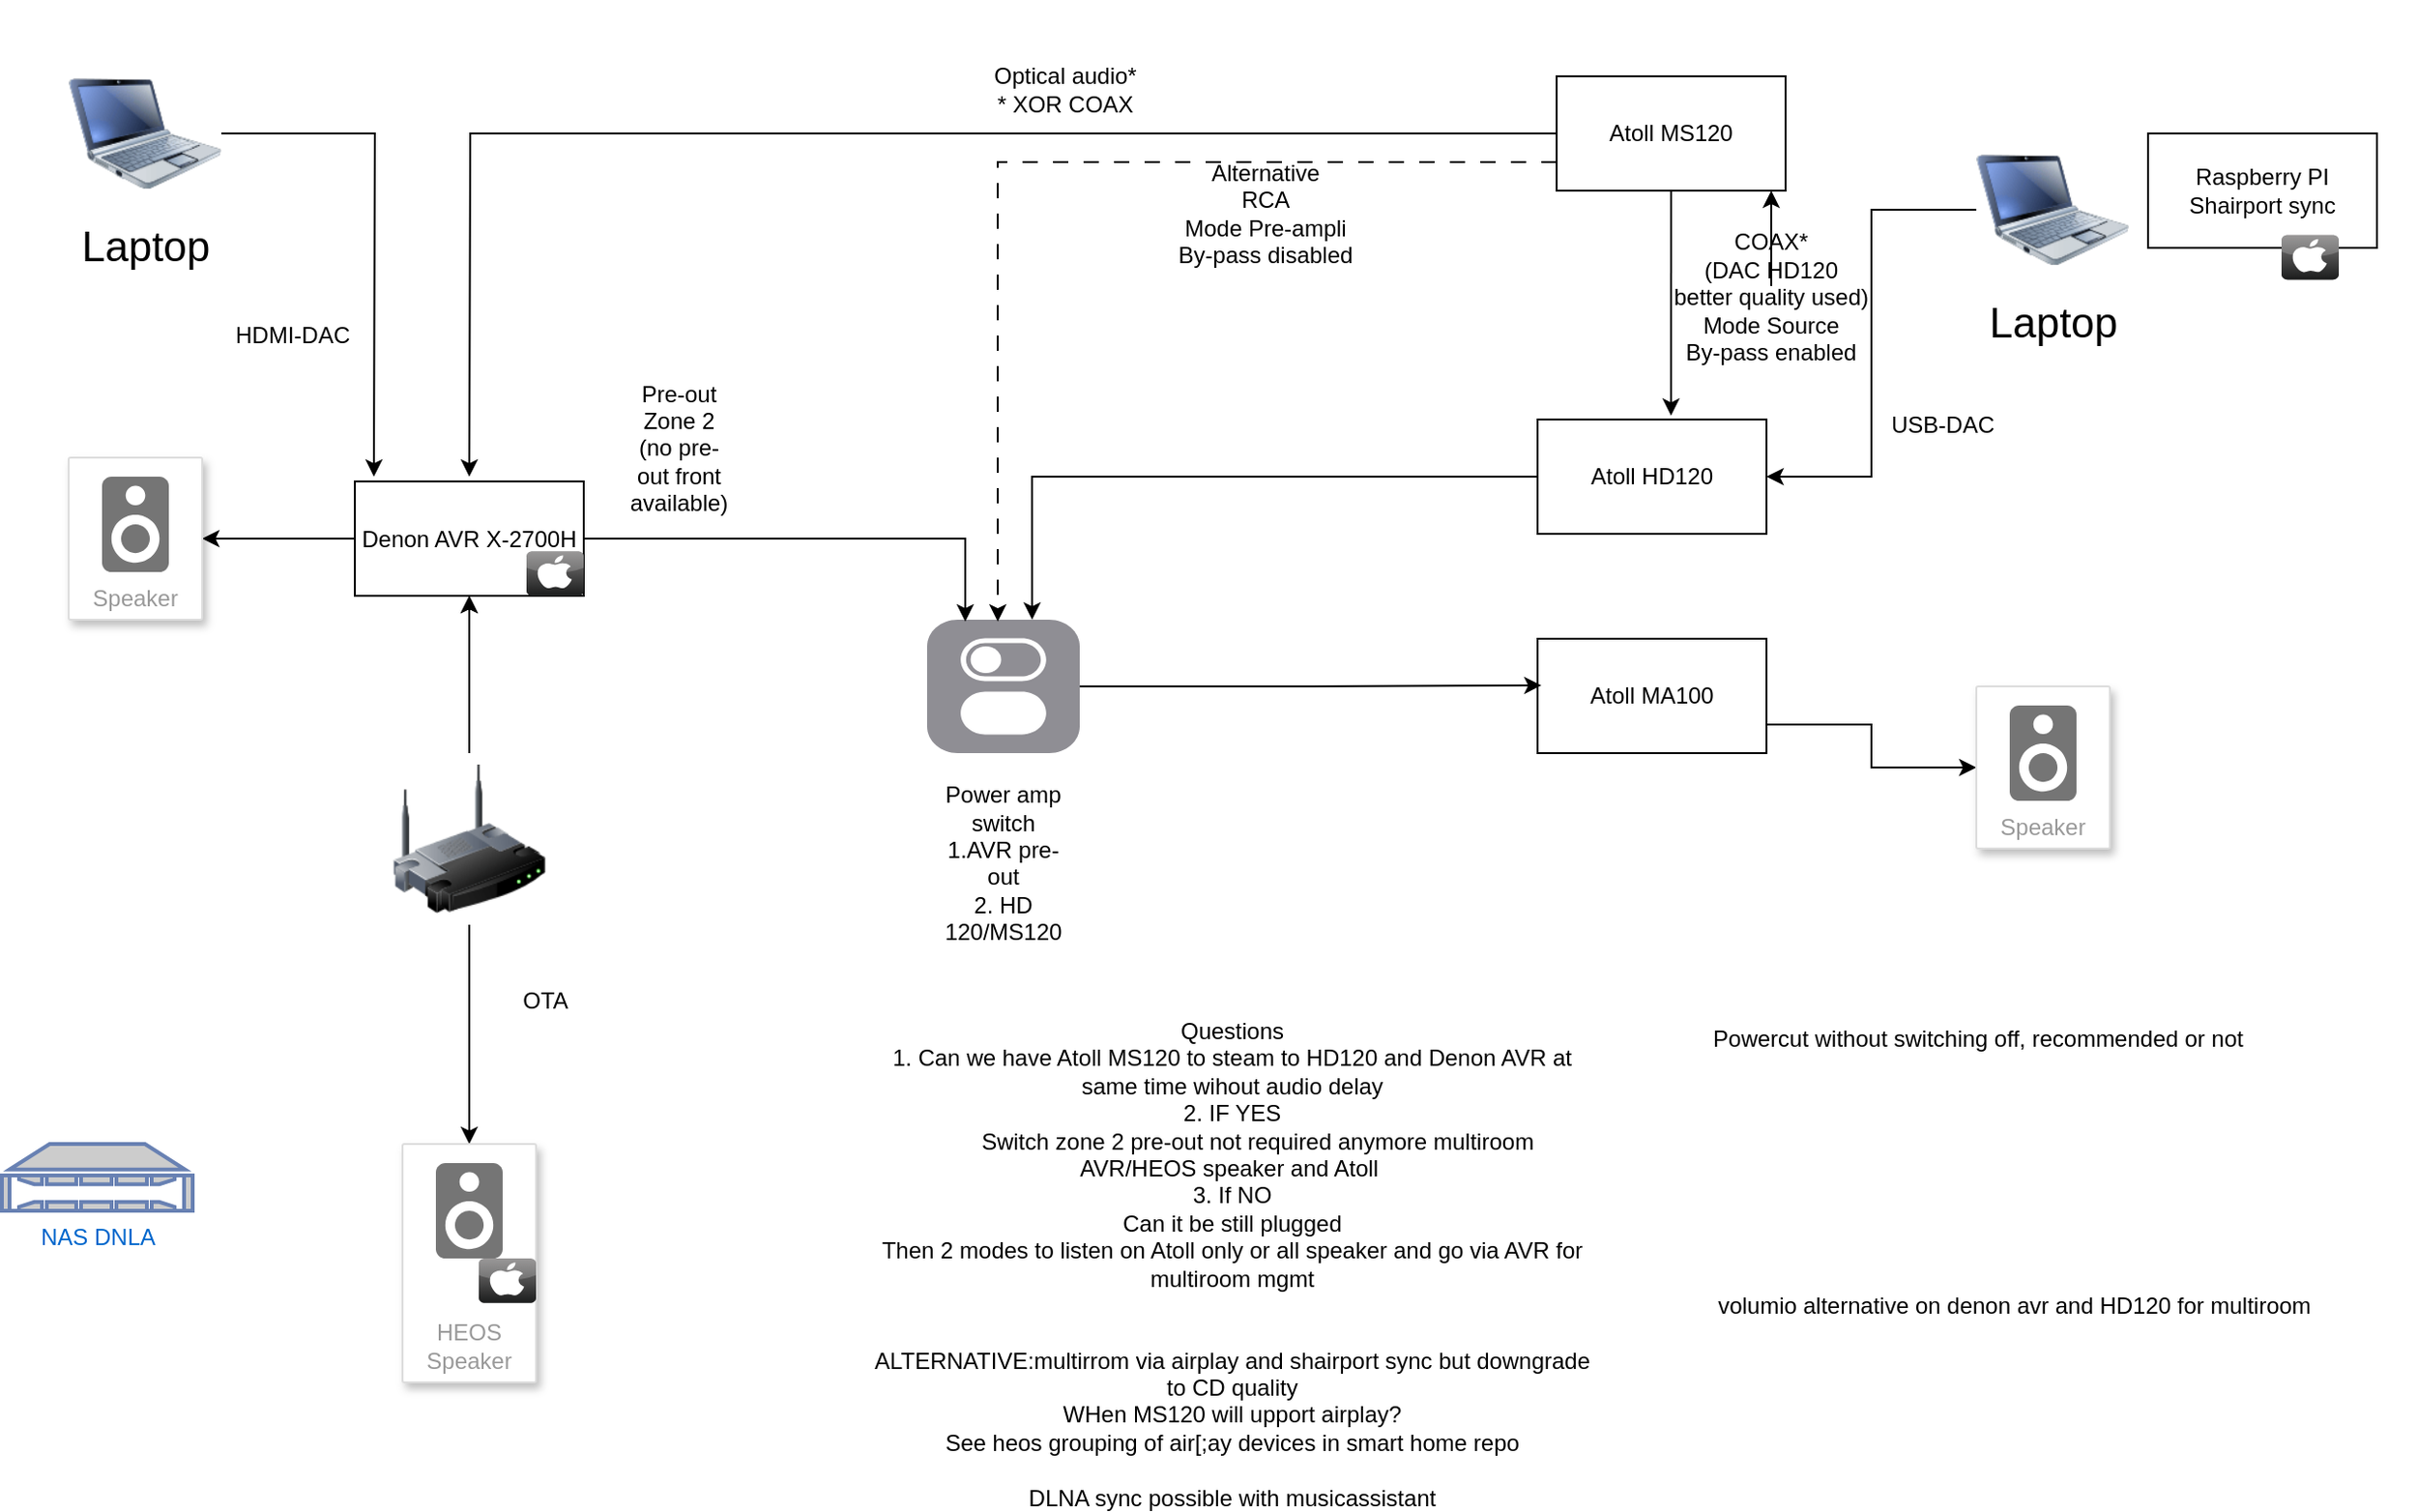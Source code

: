 <mxfile version="24.2.1" type="github">
  <diagram name="Page-1" id="55a83fd1-7818-8e21-69c5-c3457e3827bb">
    <mxGraphModel dx="1364" dy="1645" grid="1" gridSize="10" guides="1" tooltips="1" connect="1" arrows="1" fold="1" page="1" pageScale="1" pageWidth="1100" pageHeight="850" background="none" math="0" shadow="0">
      <root>
        <mxCell id="0" />
        <mxCell id="1" parent="0" />
        <mxCell id="8pc91POuvLo0UFGLa7Yu-41" value="&lt;div&gt;Raspberry PI&lt;/div&gt;&lt;div&gt;Shairport sync&lt;br&gt;&lt;/div&gt;" style="rounded=0;whiteSpace=wrap;html=1;" vertex="1" parent="1">
          <mxGeometry x="1130" y="-120" width="120" height="60" as="geometry" />
        </mxCell>
        <mxCell id="8pc91POuvLo0UFGLa7Yu-25" style="edgeStyle=orthogonalEdgeStyle;rounded=0;orthogonalLoop=1;jettySize=auto;html=1;" edge="1" parent="1" source="69ecfefc5c41e42c-1" target="8pc91POuvLo0UFGLa7Yu-21">
          <mxGeometry relative="1" as="geometry" />
        </mxCell>
        <mxCell id="8pc91POuvLo0UFGLa7Yu-26" value="" style="edgeStyle=orthogonalEdgeStyle;rounded=0;orthogonalLoop=1;jettySize=auto;html=1;" edge="1" parent="1" source="69ecfefc5c41e42c-1" target="8pc91POuvLo0UFGLa7Yu-3">
          <mxGeometry relative="1" as="geometry" />
        </mxCell>
        <mxCell id="8pc91POuvLo0UFGLa7Yu-27" value="" style="edgeStyle=orthogonalEdgeStyle;rounded=0;orthogonalLoop=1;jettySize=auto;html=1;" edge="1" parent="1" source="69ecfefc5c41e42c-1" target="8pc91POuvLo0UFGLa7Yu-3">
          <mxGeometry relative="1" as="geometry" />
        </mxCell>
        <mxCell id="69ecfefc5c41e42c-1" value="" style="image;html=1;labelBackgroundColor=#ffffff;image=img/lib/clip_art/networking/Wireless_Router_128x128.png;rounded=1;shadow=0;comic=0;strokeWidth=2;fontSize=22" parent="1" vertex="1">
          <mxGeometry x="210" y="205" width="80" height="90" as="geometry" />
        </mxCell>
        <mxCell id="8pc91POuvLo0UFGLa7Yu-18" style="edgeStyle=orthogonalEdgeStyle;rounded=0;orthogonalLoop=1;jettySize=auto;html=1;entryX=1;entryY=0.5;entryDx=0;entryDy=0;" edge="1" parent="1" source="69ecfefc5c41e42c-9" target="8pc91POuvLo0UFGLa7Yu-5">
          <mxGeometry relative="1" as="geometry" />
        </mxCell>
        <mxCell id="69ecfefc5c41e42c-9" value="Laptop" style="image;html=1;labelBackgroundColor=#ffffff;image=img/lib/clip_art/computers/Netbook_128x128.png;rounded=1;shadow=0;comic=0;strokeColor=#000000;strokeWidth=2;fillColor=#FFFFFF;fontSize=22;fontColor=#000000;" parent="1" vertex="1">
          <mxGeometry x="1040" y="-120" width="80" height="80" as="geometry" />
        </mxCell>
        <mxCell id="8pc91POuvLo0UFGLa7Yu-8" style="edgeStyle=orthogonalEdgeStyle;rounded=0;orthogonalLoop=1;jettySize=auto;html=1;" edge="1" parent="1" source="8pc91POuvLo0UFGLa7Yu-3" target="8pc91POuvLo0UFGLa7Yu-6">
          <mxGeometry relative="1" as="geometry" />
        </mxCell>
        <mxCell id="8pc91POuvLo0UFGLa7Yu-3" value="Denon AVR X-2700H" style="rounded=0;whiteSpace=wrap;html=1;" vertex="1" parent="1">
          <mxGeometry x="190" y="62.5" width="120" height="60" as="geometry" />
        </mxCell>
        <mxCell id="8pc91POuvLo0UFGLa7Yu-11" style="edgeStyle=orthogonalEdgeStyle;rounded=0;orthogonalLoop=1;jettySize=auto;html=1;exitX=1;exitY=0.75;exitDx=0;exitDy=0;entryX=0;entryY=0.5;entryDx=0;entryDy=0;" edge="1" parent="1" source="8pc91POuvLo0UFGLa7Yu-4" target="8pc91POuvLo0UFGLa7Yu-9">
          <mxGeometry relative="1" as="geometry" />
        </mxCell>
        <mxCell id="8pc91POuvLo0UFGLa7Yu-4" value="Atoll MA100" style="rounded=0;whiteSpace=wrap;html=1;" vertex="1" parent="1">
          <mxGeometry x="810" y="145" width="120" height="60" as="geometry" />
        </mxCell>
        <mxCell id="8pc91POuvLo0UFGLa7Yu-5" value="Atoll HD120" style="rounded=0;whiteSpace=wrap;html=1;" vertex="1" parent="1">
          <mxGeometry x="810" y="30" width="120" height="60" as="geometry" />
        </mxCell>
        <mxCell id="8pc91POuvLo0UFGLa7Yu-6" value="Speaker" style="strokeColor=#dddddd;shadow=1;strokeWidth=1;rounded=1;absoluteArcSize=1;arcSize=2;labelPosition=center;verticalLabelPosition=middle;align=center;verticalAlign=bottom;spacingLeft=0;fontColor=#999999;fontSize=12;whiteSpace=wrap;spacingBottom=2;html=1;" vertex="1" parent="1">
          <mxGeometry x="40" y="50" width="70" height="85" as="geometry" />
        </mxCell>
        <mxCell id="8pc91POuvLo0UFGLa7Yu-7" value="" style="sketch=0;dashed=0;connectable=0;html=1;fillColor=#757575;strokeColor=none;shape=mxgraph.gcp2.speaker;part=1;" vertex="1" parent="8pc91POuvLo0UFGLa7Yu-6">
          <mxGeometry x="0.5" width="35" height="50" relative="1" as="geometry">
            <mxPoint x="-17.5" y="10" as="offset" />
          </mxGeometry>
        </mxCell>
        <mxCell id="8pc91POuvLo0UFGLa7Yu-9" value="Speaker" style="strokeColor=#dddddd;shadow=1;strokeWidth=1;rounded=1;absoluteArcSize=1;arcSize=2;labelPosition=center;verticalLabelPosition=middle;align=center;verticalAlign=bottom;spacingLeft=0;fontColor=#999999;fontSize=12;whiteSpace=wrap;spacingBottom=2;html=1;" vertex="1" parent="1">
          <mxGeometry x="1040" y="170" width="70" height="85" as="geometry" />
        </mxCell>
        <mxCell id="8pc91POuvLo0UFGLa7Yu-10" value="" style="sketch=0;dashed=0;connectable=0;html=1;fillColor=#757575;strokeColor=none;shape=mxgraph.gcp2.speaker;part=1;" vertex="1" parent="8pc91POuvLo0UFGLa7Yu-9">
          <mxGeometry x="0.5" width="35" height="50" relative="1" as="geometry">
            <mxPoint x="-17.5" y="10" as="offset" />
          </mxGeometry>
        </mxCell>
        <mxCell id="8pc91POuvLo0UFGLa7Yu-13" value="" style="html=1;strokeWidth=1;shadow=0;dashed=0;shape=mxgraph.ios7.misc.switch;fillColor=#8F8E94;strokeColor=none;buttonText=;strokeColor2=#222222;fontColor=#222222;fontSize=8;verticalLabelPosition=bottom;verticalAlign=top;align=center;sketch=0;" vertex="1" parent="1">
          <mxGeometry x="490" y="135" width="80" height="70" as="geometry" />
        </mxCell>
        <mxCell id="8pc91POuvLo0UFGLa7Yu-15" style="edgeStyle=orthogonalEdgeStyle;rounded=0;orthogonalLoop=1;jettySize=auto;html=1;entryX=0.688;entryY=0;entryDx=0;entryDy=0;entryPerimeter=0;" edge="1" parent="1" source="8pc91POuvLo0UFGLa7Yu-5" target="8pc91POuvLo0UFGLa7Yu-13">
          <mxGeometry relative="1" as="geometry" />
        </mxCell>
        <mxCell id="8pc91POuvLo0UFGLa7Yu-16" style="edgeStyle=orthogonalEdgeStyle;rounded=0;orthogonalLoop=1;jettySize=auto;html=1;entryX=0.017;entryY=0.408;entryDx=0;entryDy=0;entryPerimeter=0;" edge="1" parent="1" source="8pc91POuvLo0UFGLa7Yu-13" target="8pc91POuvLo0UFGLa7Yu-4">
          <mxGeometry relative="1" as="geometry" />
        </mxCell>
        <mxCell id="8pc91POuvLo0UFGLa7Yu-17" style="edgeStyle=orthogonalEdgeStyle;rounded=0;orthogonalLoop=1;jettySize=auto;html=1;exitX=1;exitY=0.5;exitDx=0;exitDy=0;entryX=0.25;entryY=0.014;entryDx=0;entryDy=0;entryPerimeter=0;" edge="1" parent="1" source="8pc91POuvLo0UFGLa7Yu-3" target="8pc91POuvLo0UFGLa7Yu-13">
          <mxGeometry relative="1" as="geometry" />
        </mxCell>
        <mxCell id="8pc91POuvLo0UFGLa7Yu-21" value="HEOS Speaker" style="strokeColor=#dddddd;shadow=1;strokeWidth=1;rounded=1;absoluteArcSize=1;arcSize=2;labelPosition=center;verticalLabelPosition=middle;align=center;verticalAlign=bottom;spacingLeft=0;fontColor=#999999;fontSize=12;whiteSpace=wrap;spacingBottom=2;html=1;" vertex="1" parent="1">
          <mxGeometry x="215" y="410" width="70" height="125" as="geometry" />
        </mxCell>
        <mxCell id="8pc91POuvLo0UFGLa7Yu-22" value="" style="sketch=0;dashed=0;connectable=0;html=1;fillColor=#757575;strokeColor=none;shape=mxgraph.gcp2.speaker;part=1;" vertex="1" parent="8pc91POuvLo0UFGLa7Yu-21">
          <mxGeometry x="0.5" width="35" height="50" relative="1" as="geometry">
            <mxPoint x="-17.5" y="10" as="offset" />
          </mxGeometry>
        </mxCell>
        <mxCell id="8pc91POuvLo0UFGLa7Yu-38" value="" style="dashed=0;outlineConnect=0;html=1;align=center;labelPosition=center;verticalLabelPosition=bottom;verticalAlign=top;shape=mxgraph.webicons.apple;fillColor=#807E7E;gradientColor=#1B1C1C" vertex="1" parent="8pc91POuvLo0UFGLa7Yu-21">
          <mxGeometry x="40" y="60" width="30" height="23.4" as="geometry" />
        </mxCell>
        <mxCell id="8pc91POuvLo0UFGLa7Yu-29" style="edgeStyle=orthogonalEdgeStyle;rounded=0;orthogonalLoop=1;jettySize=auto;html=1;exitX=0;exitY=0.5;exitDx=0;exitDy=0;" edge="1" parent="1" source="8pc91POuvLo0UFGLa7Yu-30">
          <mxGeometry relative="1" as="geometry">
            <mxPoint x="250" y="60" as="targetPoint" />
            <mxPoint x="250" y="-60" as="sourcePoint" />
          </mxGeometry>
        </mxCell>
        <mxCell id="8pc91POuvLo0UFGLa7Yu-30" value="Atoll MS120" style="rounded=0;whiteSpace=wrap;html=1;" vertex="1" parent="1">
          <mxGeometry x="820" y="-150" width="120" height="60" as="geometry" />
        </mxCell>
        <mxCell id="8pc91POuvLo0UFGLa7Yu-31" style="edgeStyle=orthogonalEdgeStyle;rounded=0;orthogonalLoop=1;jettySize=auto;html=1;exitX=0.5;exitY=1;exitDx=0;exitDy=0;entryX=0.583;entryY=-0.033;entryDx=0;entryDy=0;entryPerimeter=0;" edge="1" parent="1" source="8pc91POuvLo0UFGLa7Yu-30" target="8pc91POuvLo0UFGLa7Yu-5">
          <mxGeometry relative="1" as="geometry" />
        </mxCell>
        <mxCell id="8pc91POuvLo0UFGLa7Yu-37" value="" style="dashed=0;outlineConnect=0;html=1;align=center;labelPosition=center;verticalLabelPosition=bottom;verticalAlign=top;shape=mxgraph.webicons.apple;fillColor=#807E7E;gradientColor=#1B1C1C" vertex="1" parent="1">
          <mxGeometry x="280" y="99.1" width="30" height="23.4" as="geometry" />
        </mxCell>
        <mxCell id="8pc91POuvLo0UFGLa7Yu-39" value="" style="dashed=0;outlineConnect=0;html=1;align=center;labelPosition=center;verticalLabelPosition=bottom;verticalAlign=top;shape=mxgraph.webicons.apple;fillColor=#807E7E;gradientColor=#1B1C1C" vertex="1" parent="1">
          <mxGeometry x="1200" y="-66.7" width="30" height="23.4" as="geometry" />
        </mxCell>
        <mxCell id="8pc91POuvLo0UFGLa7Yu-40" value="" style="shape=image;html=1;verticalAlign=top;verticalLabelPosition=bottom;labelBackgroundColor=#ffffff;imageAspect=0;aspect=fixed;image=https://cdn1.iconfinder.com/data/icons/fruit-136/64/Fruit_iconfree_Filled_Outline_raspberry-healthy-organic-food-fruit_icon-128.png" vertex="1" parent="1">
          <mxGeometry x="1220" y="-80" width="50" height="50" as="geometry" />
        </mxCell>
        <mxCell id="8pc91POuvLo0UFGLa7Yu-43" value="Pre-out Zone 2 (no pre-out front available)" style="text;strokeColor=none;align=center;fillColor=none;html=1;verticalAlign=middle;whiteSpace=wrap;rounded=0;" vertex="1" parent="1">
          <mxGeometry x="330" y="30.0" width="60" height="30" as="geometry" />
        </mxCell>
        <mxCell id="8pc91POuvLo0UFGLa7Yu-67" value="" style="edgeStyle=orthogonalEdgeStyle;rounded=0;orthogonalLoop=1;jettySize=auto;html=1;" edge="1" parent="1" source="8pc91POuvLo0UFGLa7Yu-44" target="8pc91POuvLo0UFGLa7Yu-57">
          <mxGeometry relative="1" as="geometry" />
        </mxCell>
        <mxCell id="8pc91POuvLo0UFGLa7Yu-44" value="&lt;div&gt;COAX*&lt;/div&gt;&lt;div&gt;(DAC HD120 better quality used)&lt;/div&gt;&lt;div&gt;Mode Source&lt;/div&gt;&lt;div&gt;By-pass enabled&lt;br&gt;&lt;/div&gt;&lt;div&gt;&lt;br&gt;&lt;/div&gt;" style="text;strokeColor=none;align=center;fillColor=none;html=1;verticalAlign=middle;whiteSpace=wrap;rounded=0;" vertex="1" parent="1">
          <mxGeometry x="880" y="-40.0" width="105" height="26.7" as="geometry" />
        </mxCell>
        <mxCell id="8pc91POuvLo0UFGLa7Yu-48" value="&lt;div&gt;Alternative&lt;/div&gt;&lt;div&gt;RCA&lt;br&gt;&lt;/div&gt;&lt;div&gt;Mode Pre-ampli&lt;/div&gt;&lt;div&gt;By-pass disabled&lt;br&gt;&lt;/div&gt;" style="text;strokeColor=none;align=center;fillColor=none;html=1;verticalAlign=middle;whiteSpace=wrap;rounded=0;" vertex="1" parent="1">
          <mxGeometry x="615" y="-116.7" width="105" height="76.7" as="geometry" />
        </mxCell>
        <mxCell id="8pc91POuvLo0UFGLa7Yu-50" value="&lt;div&gt;Optical audio*&lt;/div&gt;&lt;div&gt;* XOR COAX&lt;br&gt;&lt;/div&gt;" style="text;strokeColor=none;align=center;fillColor=none;html=1;verticalAlign=middle;whiteSpace=wrap;rounded=0;" vertex="1" parent="1">
          <mxGeometry x="510" y="-190" width="105" height="93.4" as="geometry" />
        </mxCell>
        <mxCell id="8pc91POuvLo0UFGLa7Yu-52" value="&lt;div&gt;Power amp switch&lt;/div&gt;&lt;div&gt;1.AVR pre-out&lt;/div&gt;&lt;div&gt;2. HD 120/MS120&lt;/div&gt;&lt;div&gt;&lt;br&gt;&lt;/div&gt;" style="text;strokeColor=none;align=center;fillColor=none;html=1;verticalAlign=middle;whiteSpace=wrap;rounded=0;" vertex="1" parent="1">
          <mxGeometry x="500" y="255" width="60" height="30" as="geometry" />
        </mxCell>
        <mxCell id="8pc91POuvLo0UFGLa7Yu-55" style="edgeStyle=orthogonalEdgeStyle;rounded=0;orthogonalLoop=1;jettySize=auto;html=1;exitX=0;exitY=0.75;exitDx=0;exitDy=0;entryX=0.463;entryY=0.014;entryDx=0;entryDy=0;entryPerimeter=0;dashed=1;dashPattern=8 8;" edge="1" parent="1" source="8pc91POuvLo0UFGLa7Yu-30" target="8pc91POuvLo0UFGLa7Yu-13">
          <mxGeometry relative="1" as="geometry">
            <mxPoint x="520" y="140" as="targetPoint" />
          </mxGeometry>
        </mxCell>
        <mxCell id="8pc91POuvLo0UFGLa7Yu-56" value="" style="shape=image;html=1;verticalAlign=top;verticalLabelPosition=bottom;labelBackgroundColor=#ffffff;imageAspect=0;aspect=fixed;image=https://cdn4.iconfinder.com/data/icons/social-media-and-logos-11/32/Logo_Spotify-128.png" vertex="1" parent="1">
          <mxGeometry x="310" y="99.1" width="30" height="30" as="geometry" />
        </mxCell>
        <mxCell id="8pc91POuvLo0UFGLa7Yu-57" value="" style="shape=image;html=1;verticalAlign=top;verticalLabelPosition=bottom;labelBackgroundColor=#ffffff;imageAspect=0;aspect=fixed;image=https://cdn4.iconfinder.com/data/icons/social-media-and-logos-11/32/Logo_Spotify-128.png" vertex="1" parent="1">
          <mxGeometry x="917.5" y="-120" width="30" height="30" as="geometry" />
        </mxCell>
        <mxCell id="8pc91POuvLo0UFGLa7Yu-58" value="&lt;div&gt;Questions&lt;/div&gt;&lt;div&gt;1. Can we have Atoll MS120 to steam to HD120 and Denon AVR at same time wihout audio delay&lt;/div&gt;&lt;div&gt;2. IF YES&lt;/div&gt;&lt;div&gt;&lt;span style=&quot;white-space: pre;&quot;&gt;&#x9;&lt;/span&gt;Switch zone 2 pre-out not required anymore multiroom AVR/HEOS speaker and Atoll&amp;nbsp;&lt;/div&gt;&lt;div&gt;3. If NO&lt;/div&gt;&lt;div&gt;Can it be still plugged&lt;/div&gt;&lt;div&gt;Then 2 modes to listen on Atoll only or all speaker and go via AVR for multiroom mgmt&lt;/div&gt;&lt;div&gt;&lt;br&gt;&lt;/div&gt;&lt;div&gt;&lt;br&gt;&lt;/div&gt;&lt;div&gt;ALTERNATIVE:multirrom via airplay and shairport sync but downgrade to CD quality&lt;/div&gt;&lt;div&gt;WHen MS120 will upport airplay?&lt;/div&gt;&lt;div&gt;See heos grouping of air[;ay devices in smart home repo&lt;br&gt;&lt;/div&gt;&lt;div&gt;&lt;br&gt;&lt;/div&gt;&lt;div&gt;DLNA sync possible with musicassistant&lt;br&gt;&lt;/div&gt;" style="text;strokeColor=none;align=center;fillColor=none;html=1;verticalAlign=middle;whiteSpace=wrap;rounded=0;" vertex="1" parent="1">
          <mxGeometry x="460" y="387.5" width="380" height="170" as="geometry" />
        </mxCell>
        <mxCell id="8pc91POuvLo0UFGLa7Yu-59" value="USB-DAC" style="text;strokeColor=none;align=center;fillColor=none;html=1;verticalAlign=middle;whiteSpace=wrap;rounded=0;" vertex="1" parent="1">
          <mxGeometry x="970" y="20" width="105" height="26.7" as="geometry" />
        </mxCell>
        <mxCell id="8pc91POuvLo0UFGLa7Yu-62" style="edgeStyle=orthogonalEdgeStyle;rounded=0;orthogonalLoop=1;jettySize=auto;html=1;" edge="1" parent="1" source="8pc91POuvLo0UFGLa7Yu-61">
          <mxGeometry relative="1" as="geometry">
            <mxPoint x="200" y="60" as="targetPoint" />
          </mxGeometry>
        </mxCell>
        <mxCell id="8pc91POuvLo0UFGLa7Yu-61" value="Laptop" style="image;html=1;labelBackgroundColor=#ffffff;image=img/lib/clip_art/computers/Netbook_128x128.png;rounded=1;shadow=0;comic=0;strokeColor=#000000;strokeWidth=2;fillColor=#FFFFFF;fontSize=22;fontColor=#000000;" vertex="1" parent="1">
          <mxGeometry x="40" y="-160" width="80" height="80" as="geometry" />
        </mxCell>
        <mxCell id="8pc91POuvLo0UFGLa7Yu-63" value="HDMI-DAC" style="text;strokeColor=none;align=center;fillColor=none;html=1;verticalAlign=middle;whiteSpace=wrap;rounded=0;" vertex="1" parent="1">
          <mxGeometry x="105" y="-27.0" width="105" height="26.7" as="geometry" />
        </mxCell>
        <mxCell id="8pc91POuvLo0UFGLa7Yu-64" value="OTA" style="text;strokeColor=none;align=center;fillColor=none;html=1;verticalAlign=middle;whiteSpace=wrap;rounded=0;" vertex="1" parent="1">
          <mxGeometry x="260" y="320" width="60" height="30" as="geometry" />
        </mxCell>
        <mxCell id="8pc91POuvLo0UFGLa7Yu-66" value="Powercut without switching off, recommended or not" style="text;strokeColor=none;align=center;fillColor=none;html=1;verticalAlign=middle;whiteSpace=wrap;rounded=0;" vertex="1" parent="1">
          <mxGeometry x="851" y="270" width="380" height="170" as="geometry" />
        </mxCell>
        <mxCell id="8pc91POuvLo0UFGLa7Yu-68" value="volumio alternative on denon avr and HD120 for multiroom" style="text;strokeColor=none;align=center;fillColor=none;html=1;verticalAlign=middle;whiteSpace=wrap;rounded=0;" vertex="1" parent="1">
          <mxGeometry x="870" y="410" width="380" height="170" as="geometry" />
        </mxCell>
        <mxCell id="8pc91POuvLo0UFGLa7Yu-69" value="NAS DNLA " style="fontColor=#0066CC;verticalAlign=top;verticalLabelPosition=bottom;labelPosition=center;align=center;html=1;outlineConnect=0;fillColor=#CCCCCC;strokeColor=#6881B3;gradientColor=none;gradientDirection=north;strokeWidth=2;shape=mxgraph.networks.nas_filer;" vertex="1" parent="1">
          <mxGeometry x="5" y="410" width="100" height="35" as="geometry" />
        </mxCell>
      </root>
    </mxGraphModel>
  </diagram>
</mxfile>
